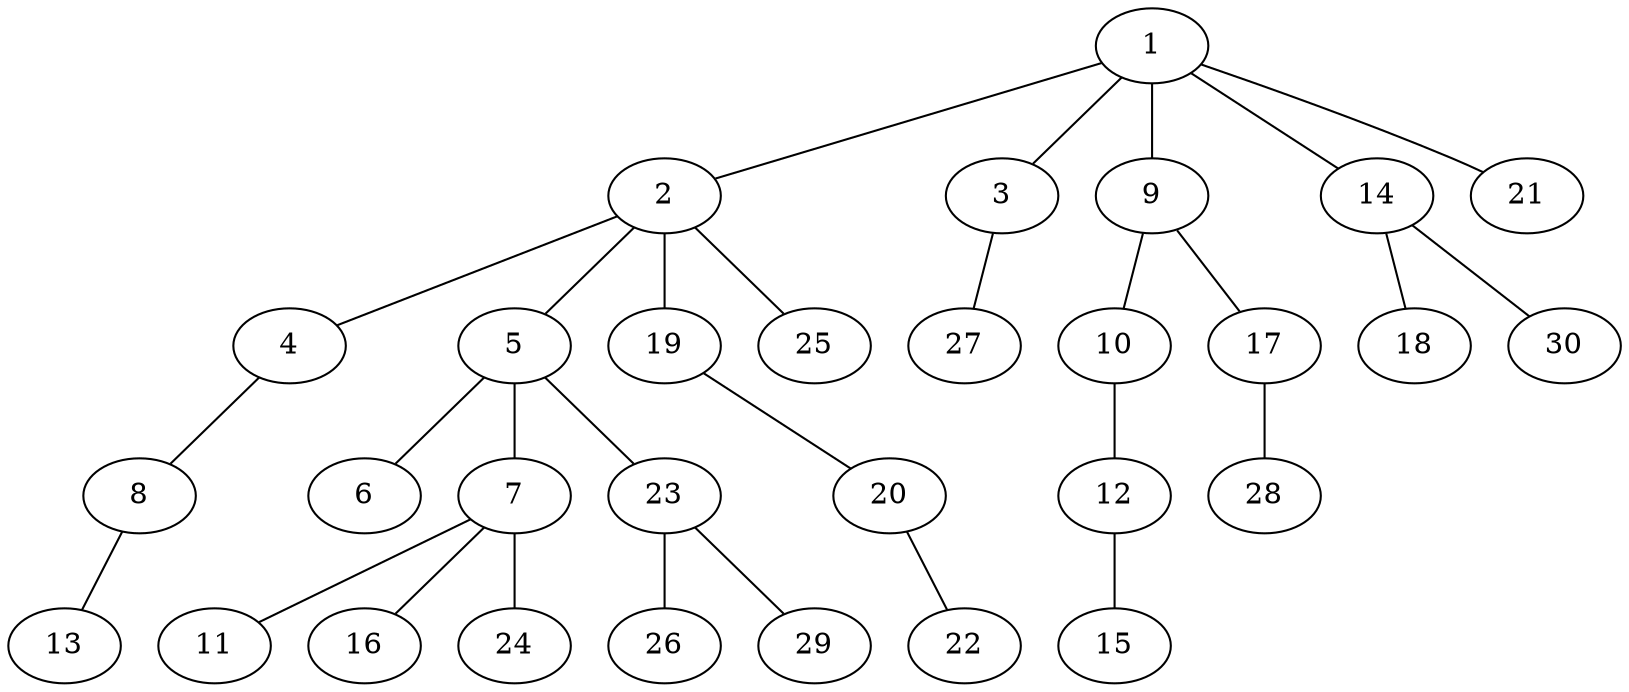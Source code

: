 graph graphname {1--2
1--3
1--9
1--14
1--21
2--4
2--5
2--19
2--25
3--27
4--8
5--6
5--7
5--23
7--11
7--16
7--24
8--13
9--10
9--17
10--12
12--15
14--18
14--30
17--28
19--20
20--22
23--26
23--29
}
